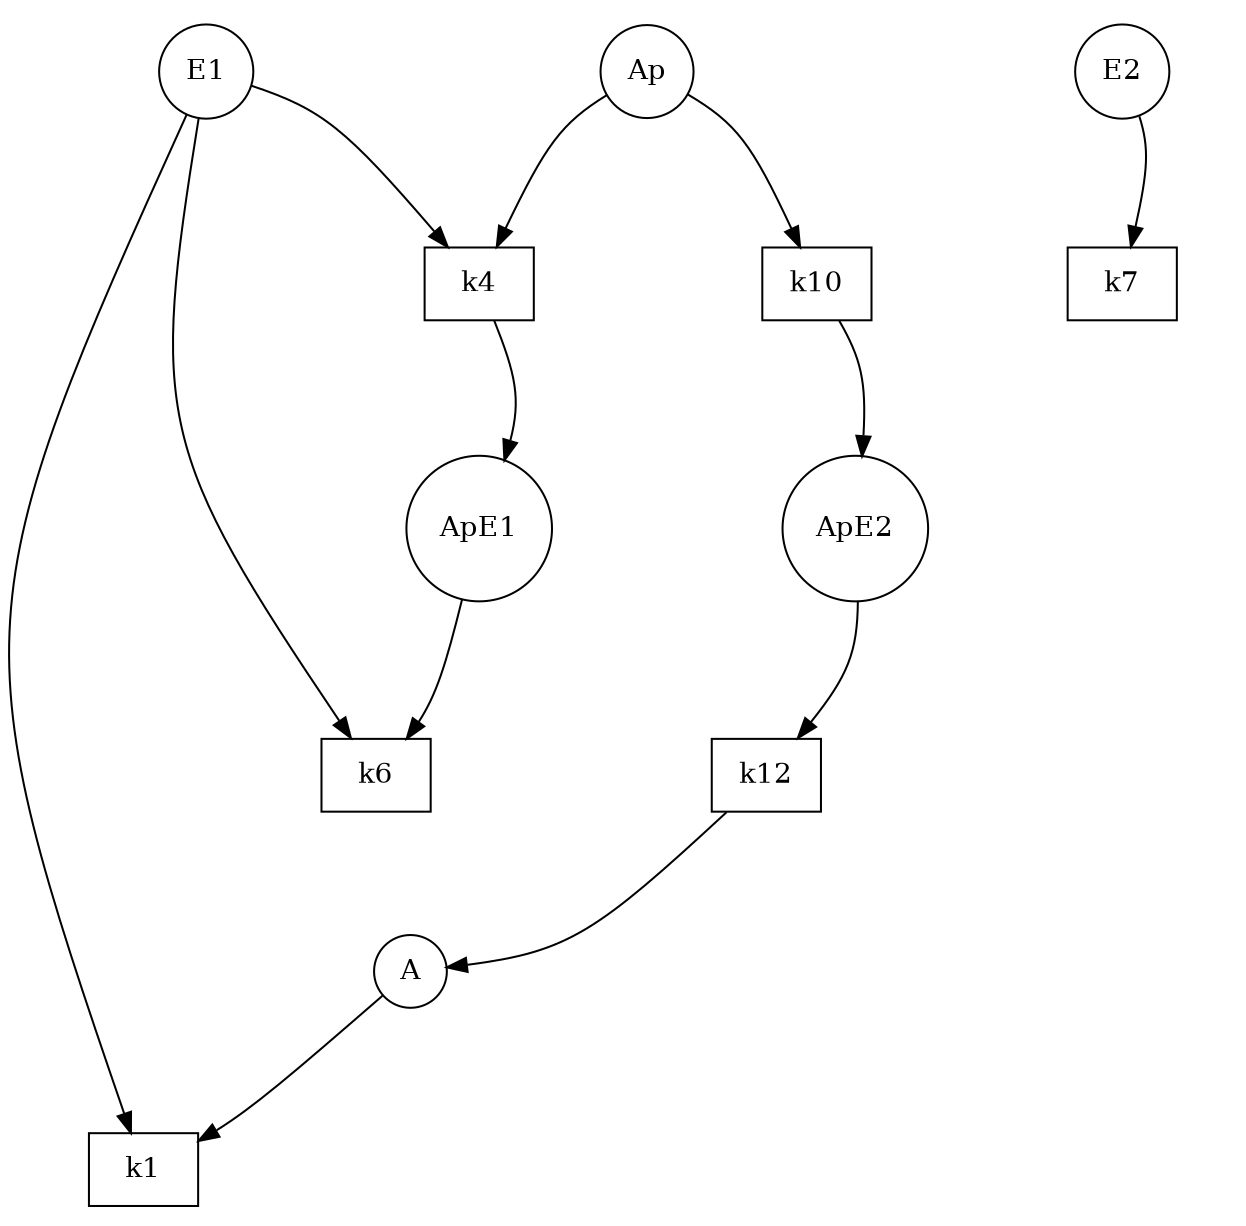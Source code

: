 strict digraph G {
remincross="true";
ratio="fill";
splines="curved";
overlap="true";
fontsize="26";
size="8.3,8.3";
ApE2 [shape="circle", pos="50.0,80.0!"];
E1 [shape="circle", pos="160.0,200.0!"];
A [shape="circle", pos="0.0,120.0!"];
E2 [shape="circle", pos="140.0,40.0!"];
k12 [shape="box", pos="0.0,60.0!"];
ApE1 [shape="circle", pos="260.0,128.0!"];
Ap [shape="circle", pos="160.0,160.0!"];
k7 [shape="box", pos="300.0,90.0!"];
k6 [shape="box", pos="320.0,160.0!"];
k4 [shape="box", pos="220.0,170.0!"];
k1 [shape="box", pos="0.0,200.0!"];
k10 [shape="box", pos="110.0,90.0!"];
ApE1 -> k6;
A -> k1;
k6 -> E1;
k10 -> ApE2;
E1 -> k1;
k4 -> ApE1;
ApE2 -> k12;
E2 -> k7;
Ap -> k4;
E1 -> k4;
k12 -> A;
Ap -> k10;
}
